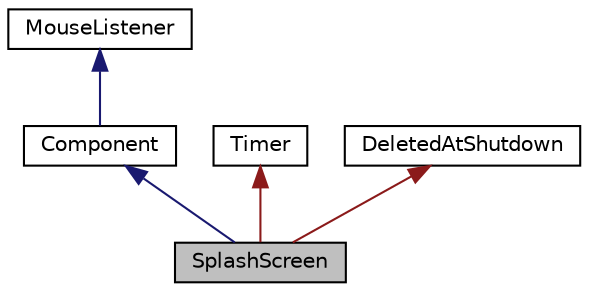 digraph "SplashScreen"
{
  bgcolor="transparent";
  edge [fontname="Helvetica",fontsize="10",labelfontname="Helvetica",labelfontsize="10"];
  node [fontname="Helvetica",fontsize="10",shape=record];
  Node0 [label="SplashScreen",height=0.2,width=0.4,color="black", fillcolor="grey75", style="filled", fontcolor="black"];
  Node1 -> Node0 [dir="back",color="midnightblue",fontsize="10",style="solid",fontname="Helvetica"];
  Node1 [label="Component",height=0.2,width=0.4,color="black",URL="$classComponent.html",tooltip="The base class for all JUCE user-interface objects. "];
  Node2 -> Node1 [dir="back",color="midnightblue",fontsize="10",style="solid",fontname="Helvetica"];
  Node2 [label="MouseListener",height=0.2,width=0.4,color="black",URL="$classMouseListener.html",tooltip="A MouseListener can be registered with a component to receive callbacks about mouse events that happe..."];
  Node3 -> Node0 [dir="back",color="firebrick4",fontsize="10",style="solid",fontname="Helvetica"];
  Node3 [label="Timer",height=0.2,width=0.4,color="black",URL="$classTimer.html",tooltip="Makes repeated callbacks to a virtual method at a specified time interval. "];
  Node4 -> Node0 [dir="back",color="firebrick4",fontsize="10",style="solid",fontname="Helvetica"];
  Node4 [label="DeletedAtShutdown",height=0.2,width=0.4,color="black",URL="$classDeletedAtShutdown.html",tooltip="Classes derived from this will be automatically deleted when the application exits. "];
}
